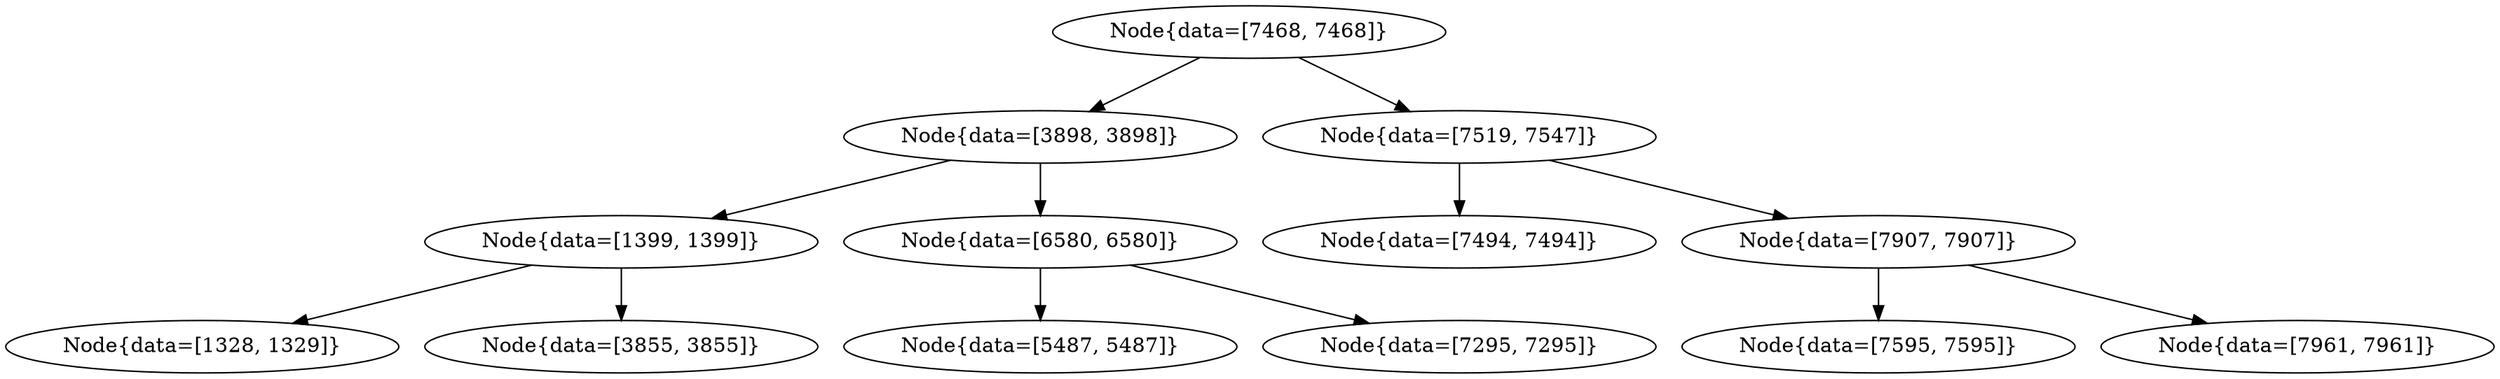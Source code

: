digraph G{
234287515 [label="Node{data=[7468, 7468]}"]
234287515 -> 1837377655
1837377655 [label="Node{data=[3898, 3898]}"]
1837377655 -> 1632419524
1632419524 [label="Node{data=[1399, 1399]}"]
1632419524 -> 943051773
943051773 [label="Node{data=[1328, 1329]}"]
1632419524 -> 41260873
41260873 [label="Node{data=[3855, 3855]}"]
1837377655 -> 1325322464
1325322464 [label="Node{data=[6580, 6580]}"]
1325322464 -> 1254157669
1254157669 [label="Node{data=[5487, 5487]}"]
1325322464 -> 1551660539
1551660539 [label="Node{data=[7295, 7295]}"]
234287515 -> 1922920162
1922920162 [label="Node{data=[7519, 7547]}"]
1922920162 -> 1255983489
1255983489 [label="Node{data=[7494, 7494]}"]
1922920162 -> 121286266
121286266 [label="Node{data=[7907, 7907]}"]
121286266 -> 945213643
945213643 [label="Node{data=[7595, 7595]}"]
121286266 -> 556094301
556094301 [label="Node{data=[7961, 7961]}"]
}